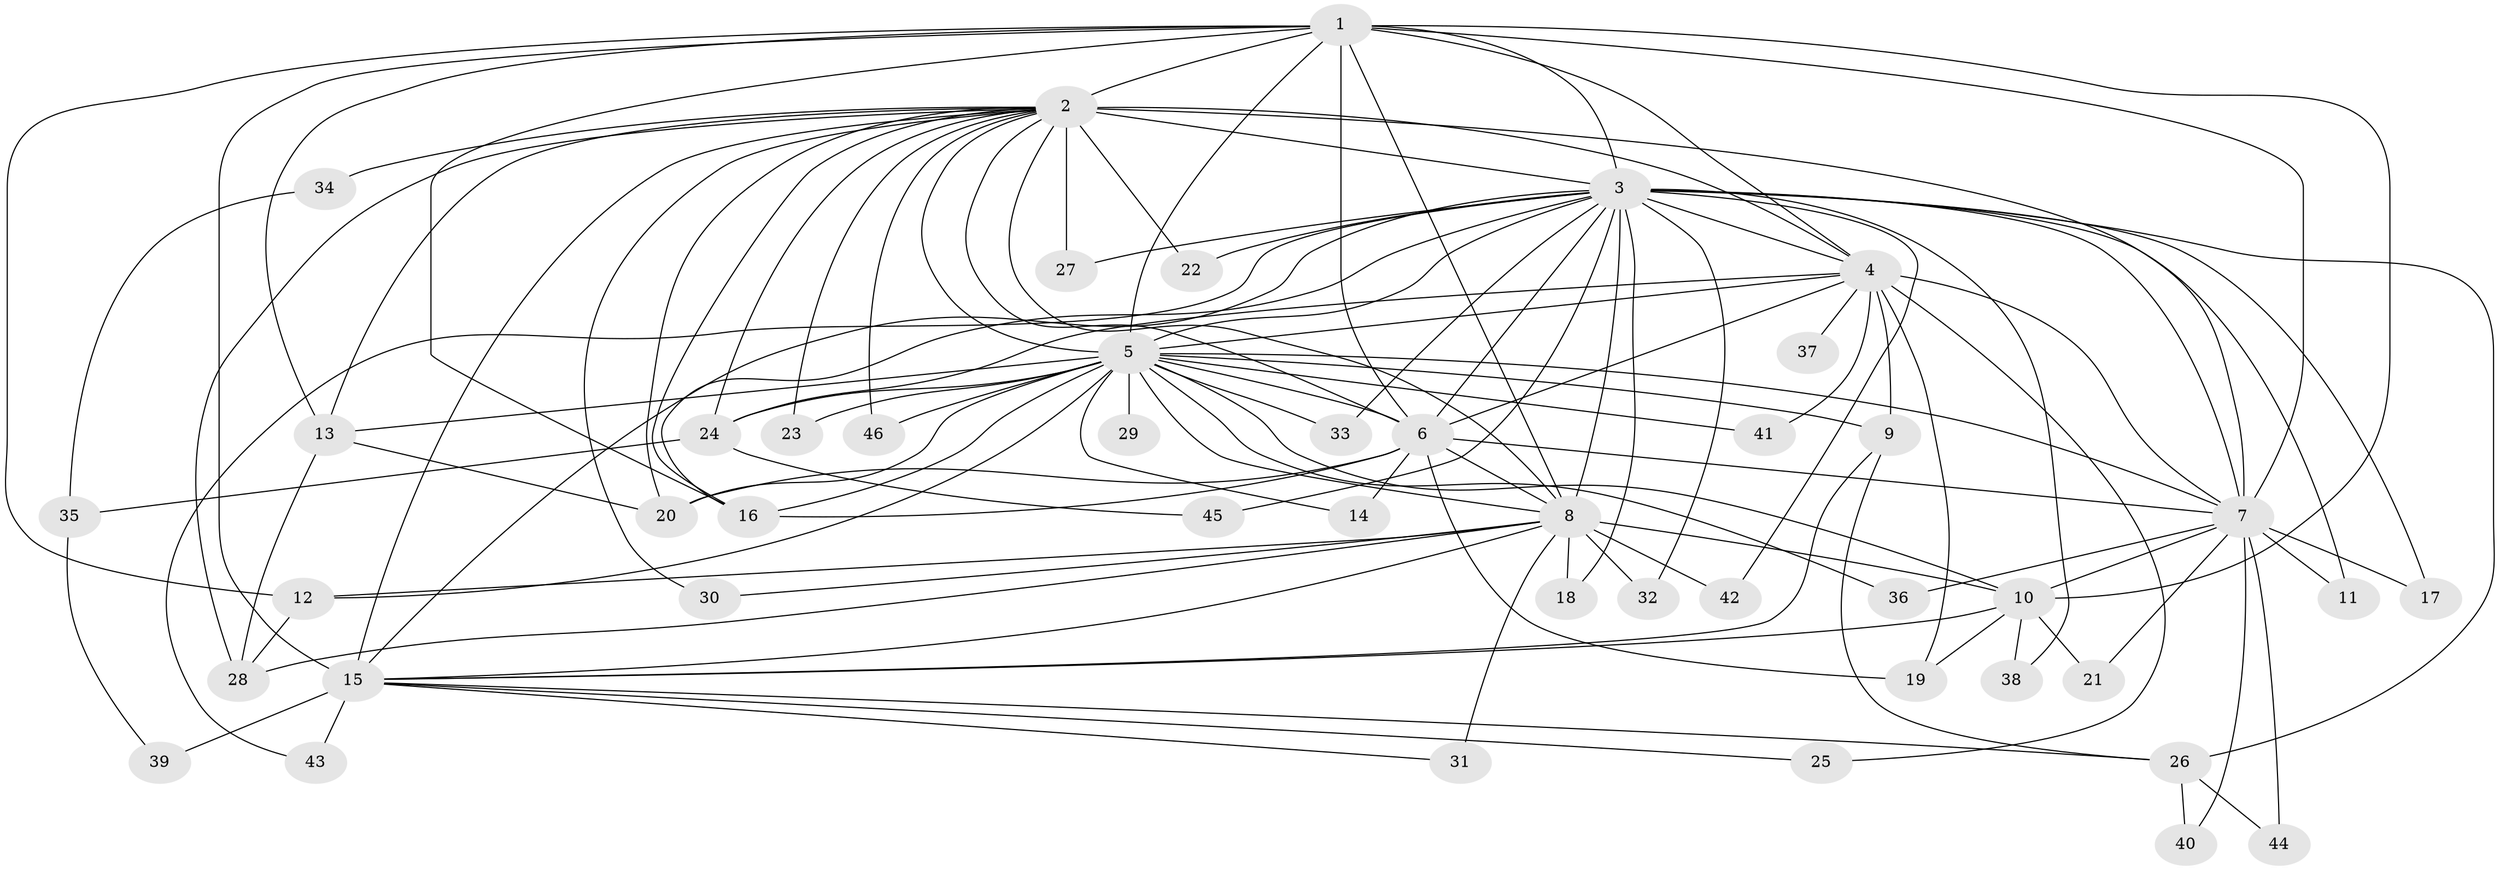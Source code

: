 // original degree distribution, {26: 0.01098901098901099, 14: 0.01098901098901099, 18: 0.02197802197802198, 20: 0.01098901098901099, 27: 0.01098901098901099, 19: 0.01098901098901099, 16: 0.01098901098901099, 22: 0.01098901098901099, 17: 0.01098901098901099, 5: 0.08791208791208792, 4: 0.054945054945054944, 2: 0.5714285714285714, 3: 0.16483516483516483, 8: 0.01098901098901099}
// Generated by graph-tools (version 1.1) at 2025/50/03/04/25 22:50:00]
// undirected, 46 vertices, 117 edges
graph export_dot {
  node [color=gray90,style=filled];
  1;
  2;
  3;
  4;
  5;
  6;
  7;
  8;
  9;
  10;
  11;
  12;
  13;
  14;
  15;
  16;
  17;
  18;
  19;
  20;
  21;
  22;
  23;
  24;
  25;
  26;
  27;
  28;
  29;
  30;
  31;
  32;
  33;
  34;
  35;
  36;
  37;
  38;
  39;
  40;
  41;
  42;
  43;
  44;
  45;
  46;
  1 -- 2 [weight=4.0];
  1 -- 3 [weight=4.0];
  1 -- 4 [weight=3.0];
  1 -- 5 [weight=3.0];
  1 -- 6 [weight=2.0];
  1 -- 7 [weight=2.0];
  1 -- 8 [weight=9.0];
  1 -- 10 [weight=1.0];
  1 -- 12 [weight=2.0];
  1 -- 13 [weight=2.0];
  1 -- 15 [weight=8.0];
  1 -- 16 [weight=1.0];
  2 -- 3 [weight=4.0];
  2 -- 4 [weight=2.0];
  2 -- 5 [weight=2.0];
  2 -- 6 [weight=2.0];
  2 -- 7 [weight=4.0];
  2 -- 8 [weight=1.0];
  2 -- 13 [weight=1.0];
  2 -- 15 [weight=1.0];
  2 -- 16 [weight=1.0];
  2 -- 20 [weight=1.0];
  2 -- 22 [weight=1.0];
  2 -- 23 [weight=1.0];
  2 -- 24 [weight=1.0];
  2 -- 27 [weight=1.0];
  2 -- 28 [weight=1.0];
  2 -- 30 [weight=1.0];
  2 -- 34 [weight=1.0];
  2 -- 46 [weight=1.0];
  3 -- 4 [weight=2.0];
  3 -- 5 [weight=2.0];
  3 -- 6 [weight=3.0];
  3 -- 7 [weight=2.0];
  3 -- 8 [weight=2.0];
  3 -- 11 [weight=1.0];
  3 -- 15 [weight=2.0];
  3 -- 16 [weight=1.0];
  3 -- 17 [weight=1.0];
  3 -- 18 [weight=1.0];
  3 -- 22 [weight=1.0];
  3 -- 26 [weight=1.0];
  3 -- 27 [weight=1.0];
  3 -- 32 [weight=1.0];
  3 -- 33 [weight=1.0];
  3 -- 38 [weight=1.0];
  3 -- 42 [weight=1.0];
  3 -- 43 [weight=1.0];
  3 -- 45 [weight=1.0];
  4 -- 5 [weight=1.0];
  4 -- 6 [weight=1.0];
  4 -- 7 [weight=1.0];
  4 -- 9 [weight=2.0];
  4 -- 19 [weight=1.0];
  4 -- 24 [weight=1.0];
  4 -- 25 [weight=1.0];
  4 -- 37 [weight=1.0];
  4 -- 41 [weight=1.0];
  5 -- 6 [weight=1.0];
  5 -- 7 [weight=1.0];
  5 -- 8 [weight=1.0];
  5 -- 9 [weight=1.0];
  5 -- 10 [weight=2.0];
  5 -- 12 [weight=1.0];
  5 -- 13 [weight=1.0];
  5 -- 14 [weight=1.0];
  5 -- 16 [weight=1.0];
  5 -- 20 [weight=1.0];
  5 -- 23 [weight=1.0];
  5 -- 24 [weight=1.0];
  5 -- 29 [weight=1.0];
  5 -- 33 [weight=1.0];
  5 -- 36 [weight=1.0];
  5 -- 41 [weight=1.0];
  5 -- 46 [weight=1.0];
  6 -- 7 [weight=1.0];
  6 -- 8 [weight=1.0];
  6 -- 14 [weight=1.0];
  6 -- 16 [weight=1.0];
  6 -- 19 [weight=2.0];
  6 -- 20 [weight=1.0];
  7 -- 10 [weight=1.0];
  7 -- 11 [weight=1.0];
  7 -- 17 [weight=1.0];
  7 -- 21 [weight=1.0];
  7 -- 36 [weight=1.0];
  7 -- 40 [weight=1.0];
  7 -- 44 [weight=1.0];
  8 -- 10 [weight=3.0];
  8 -- 12 [weight=2.0];
  8 -- 15 [weight=2.0];
  8 -- 18 [weight=1.0];
  8 -- 28 [weight=1.0];
  8 -- 30 [weight=1.0];
  8 -- 31 [weight=2.0];
  8 -- 32 [weight=1.0];
  8 -- 42 [weight=1.0];
  9 -- 15 [weight=1.0];
  9 -- 26 [weight=1.0];
  10 -- 15 [weight=1.0];
  10 -- 19 [weight=1.0];
  10 -- 21 [weight=1.0];
  10 -- 38 [weight=1.0];
  12 -- 28 [weight=1.0];
  13 -- 20 [weight=1.0];
  13 -- 28 [weight=1.0];
  15 -- 25 [weight=1.0];
  15 -- 26 [weight=1.0];
  15 -- 31 [weight=1.0];
  15 -- 39 [weight=1.0];
  15 -- 43 [weight=1.0];
  24 -- 35 [weight=1.0];
  24 -- 45 [weight=1.0];
  26 -- 40 [weight=1.0];
  26 -- 44 [weight=1.0];
  34 -- 35 [weight=1.0];
  35 -- 39 [weight=1.0];
}
